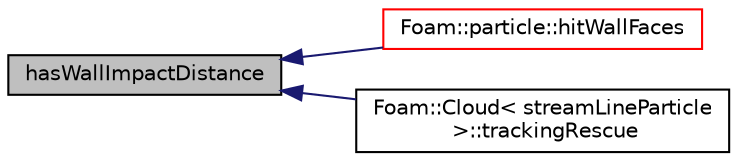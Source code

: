 digraph "hasWallImpactDistance"
{
  bgcolor="transparent";
  edge [fontname="Helvetica",fontsize="10",labelfontname="Helvetica",labelfontsize="10"];
  node [fontname="Helvetica",fontsize="10",shape=record];
  rankdir="LR";
  Node88 [label="hasWallImpactDistance",height=0.2,width=0.4,color="black", fillcolor="grey75", style="filled", fontcolor="black"];
  Node88 -> Node89 [dir="back",color="midnightblue",fontsize="10",style="solid",fontname="Helvetica"];
  Node89 [label="Foam::particle::hitWallFaces",height=0.2,width=0.4,color="red",URL="$a24721.html#abf78981c0a99e9f135ebc37efcfd1544"];
  Node88 -> Node91 [dir="back",color="midnightblue",fontsize="10",style="solid",fontname="Helvetica"];
  Node91 [label="Foam::Cloud\< streamLineParticle\l \>::trackingRescue",height=0.2,width=0.4,color="black",URL="$a24697.html#aa9111e2ed79a38d8282461fde159e2ea",tooltip="Increment the nTrackingRescues counter. "];
}
